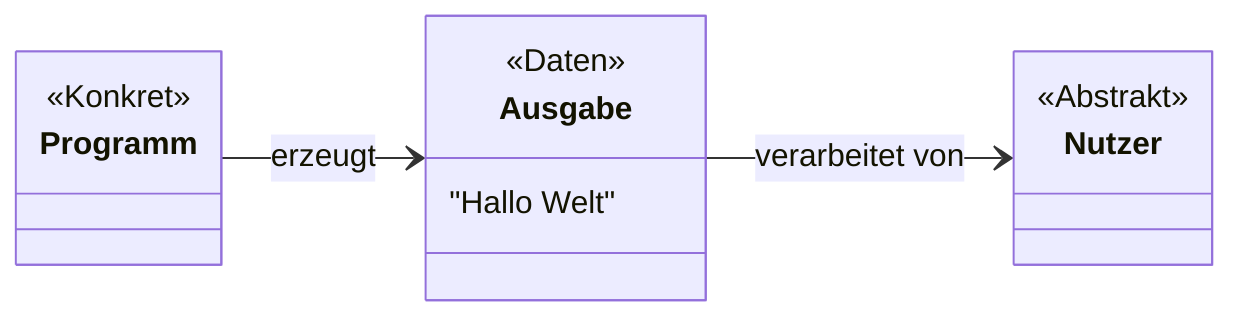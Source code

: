 classDiagram

    direction LR

    class Programm {
        <<Konkret>>
    }
    class Ausgabe {
        <<Daten>>
        "Hallo Welt"
    }
    class Nutzer {
        <<Abstrakt>>
    }

    Programm --> Ausgabe : erzeugt

    Ausgabe --> Nutzer : verarbeitet von